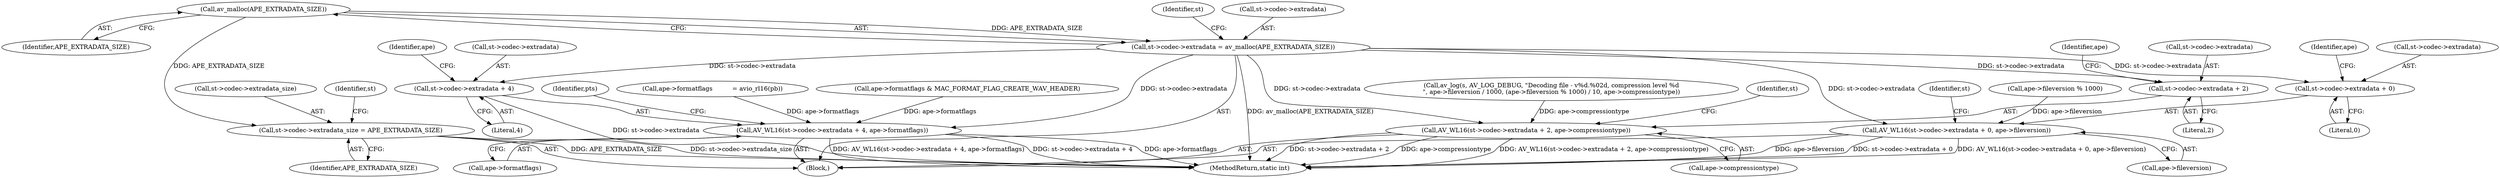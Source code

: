 digraph "0_FFmpeg_8312e3fc9041027a33c8bc667bb99740fdf41dd5@API" {
"1001027" [label="(Call,av_malloc(APE_EXTRADATA_SIZE))"];
"1001021" [label="(Call,st->codec->extradata = av_malloc(APE_EXTRADATA_SIZE))"];
"1001036" [label="(Call,AV_WL16(st->codec->extradata + 0, ape->fileversion))"];
"1001037" [label="(Call,st->codec->extradata + 0)"];
"1001047" [label="(Call,AV_WL16(st->codec->extradata + 2, ape->compressiontype))"];
"1001048" [label="(Call,st->codec->extradata + 2)"];
"1001058" [label="(Call,AV_WL16(st->codec->extradata + 4, ape->formatflags))"];
"1001059" [label="(Call,st->codec->extradata + 4)"];
"1001029" [label="(Call,st->codec->extradata_size = APE_EXTRADATA_SIZE)"];
"1001047" [label="(Call,AV_WL16(st->codec->extradata + 2, ape->compressiontype))"];
"1001028" [label="(Identifier,APE_EXTRADATA_SIZE)"];
"1001037" [label="(Call,st->codec->extradata + 0)"];
"1000894" [label="(Call,ape->fileversion % 1000)"];
"1001065" [label="(Literal,4)"];
"1001059" [label="(Call,st->codec->extradata + 4)"];
"1001062" [label="(Identifier,st)"];
"1000495" [label="(Call,ape->formatflags & MAC_FORMAT_FLAG_CREATE_WAV_HEADER)"];
"1001070" [label="(Identifier,pts)"];
"1001021" [label="(Call,st->codec->extradata = av_malloc(APE_EXTRADATA_SIZE))"];
"1001036" [label="(Call,AV_WL16(st->codec->extradata + 0, ape->fileversion))"];
"1001032" [label="(Identifier,st)"];
"1000111" [label="(Block,)"];
"1001040" [label="(Identifier,st)"];
"1001060" [label="(Call,st->codec->extradata)"];
"1001067" [label="(Identifier,ape)"];
"1001022" [label="(Call,st->codec->extradata)"];
"1000884" [label="(Call,av_log(s, AV_LOG_DEBUG, \"Decoding file - v%d.%02d, compression level %d\n\", ape->fileversion / 1000, (ape->fileversion % 1000) / 10, ape->compressiontype))"];
"1001055" [label="(Call,ape->compressiontype)"];
"1001058" [label="(Call,AV_WL16(st->codec->extradata + 4, ape->formatflags))"];
"1001029" [label="(Call,st->codec->extradata_size = APE_EXTRADATA_SIZE)"];
"1001045" [label="(Identifier,ape)"];
"1001049" [label="(Call,st->codec->extradata)"];
"1001051" [label="(Identifier,st)"];
"1001043" [label="(Literal,0)"];
"1001066" [label="(Call,ape->formatflags)"];
"1001056" [label="(Identifier,ape)"];
"1001048" [label="(Call,st->codec->extradata + 2)"];
"1000268" [label="(Call,ape->formatflags          = avio_rl16(pb))"];
"1001030" [label="(Call,st->codec->extradata_size)"];
"1001054" [label="(Literal,2)"];
"1001035" [label="(Identifier,APE_EXTRADATA_SIZE)"];
"1001121" [label="(MethodReturn,static int)"];
"1001027" [label="(Call,av_malloc(APE_EXTRADATA_SIZE))"];
"1001044" [label="(Call,ape->fileversion)"];
"1001038" [label="(Call,st->codec->extradata)"];
"1001027" -> "1001021"  [label="AST: "];
"1001027" -> "1001028"  [label="CFG: "];
"1001028" -> "1001027"  [label="AST: "];
"1001021" -> "1001027"  [label="CFG: "];
"1001027" -> "1001021"  [label="DDG: APE_EXTRADATA_SIZE"];
"1001027" -> "1001029"  [label="DDG: APE_EXTRADATA_SIZE"];
"1001021" -> "1000111"  [label="AST: "];
"1001022" -> "1001021"  [label="AST: "];
"1001032" -> "1001021"  [label="CFG: "];
"1001021" -> "1001121"  [label="DDG: av_malloc(APE_EXTRADATA_SIZE)"];
"1001021" -> "1001036"  [label="DDG: st->codec->extradata"];
"1001021" -> "1001037"  [label="DDG: st->codec->extradata"];
"1001021" -> "1001047"  [label="DDG: st->codec->extradata"];
"1001021" -> "1001048"  [label="DDG: st->codec->extradata"];
"1001021" -> "1001058"  [label="DDG: st->codec->extradata"];
"1001021" -> "1001059"  [label="DDG: st->codec->extradata"];
"1001036" -> "1000111"  [label="AST: "];
"1001036" -> "1001044"  [label="CFG: "];
"1001037" -> "1001036"  [label="AST: "];
"1001044" -> "1001036"  [label="AST: "];
"1001051" -> "1001036"  [label="CFG: "];
"1001036" -> "1001121"  [label="DDG: AV_WL16(st->codec->extradata + 0, ape->fileversion)"];
"1001036" -> "1001121"  [label="DDG: ape->fileversion"];
"1001036" -> "1001121"  [label="DDG: st->codec->extradata + 0"];
"1000894" -> "1001036"  [label="DDG: ape->fileversion"];
"1001037" -> "1001043"  [label="CFG: "];
"1001038" -> "1001037"  [label="AST: "];
"1001043" -> "1001037"  [label="AST: "];
"1001045" -> "1001037"  [label="CFG: "];
"1001047" -> "1000111"  [label="AST: "];
"1001047" -> "1001055"  [label="CFG: "];
"1001048" -> "1001047"  [label="AST: "];
"1001055" -> "1001047"  [label="AST: "];
"1001062" -> "1001047"  [label="CFG: "];
"1001047" -> "1001121"  [label="DDG: ape->compressiontype"];
"1001047" -> "1001121"  [label="DDG: AV_WL16(st->codec->extradata + 2, ape->compressiontype)"];
"1001047" -> "1001121"  [label="DDG: st->codec->extradata + 2"];
"1000884" -> "1001047"  [label="DDG: ape->compressiontype"];
"1001048" -> "1001054"  [label="CFG: "];
"1001049" -> "1001048"  [label="AST: "];
"1001054" -> "1001048"  [label="AST: "];
"1001056" -> "1001048"  [label="CFG: "];
"1001058" -> "1000111"  [label="AST: "];
"1001058" -> "1001066"  [label="CFG: "];
"1001059" -> "1001058"  [label="AST: "];
"1001066" -> "1001058"  [label="AST: "];
"1001070" -> "1001058"  [label="CFG: "];
"1001058" -> "1001121"  [label="DDG: ape->formatflags"];
"1001058" -> "1001121"  [label="DDG: AV_WL16(st->codec->extradata + 4, ape->formatflags)"];
"1001058" -> "1001121"  [label="DDG: st->codec->extradata + 4"];
"1000495" -> "1001058"  [label="DDG: ape->formatflags"];
"1000268" -> "1001058"  [label="DDG: ape->formatflags"];
"1001059" -> "1001065"  [label="CFG: "];
"1001060" -> "1001059"  [label="AST: "];
"1001065" -> "1001059"  [label="AST: "];
"1001067" -> "1001059"  [label="CFG: "];
"1001059" -> "1001121"  [label="DDG: st->codec->extradata"];
"1001029" -> "1000111"  [label="AST: "];
"1001029" -> "1001035"  [label="CFG: "];
"1001030" -> "1001029"  [label="AST: "];
"1001035" -> "1001029"  [label="AST: "];
"1001040" -> "1001029"  [label="CFG: "];
"1001029" -> "1001121"  [label="DDG: APE_EXTRADATA_SIZE"];
"1001029" -> "1001121"  [label="DDG: st->codec->extradata_size"];
}
